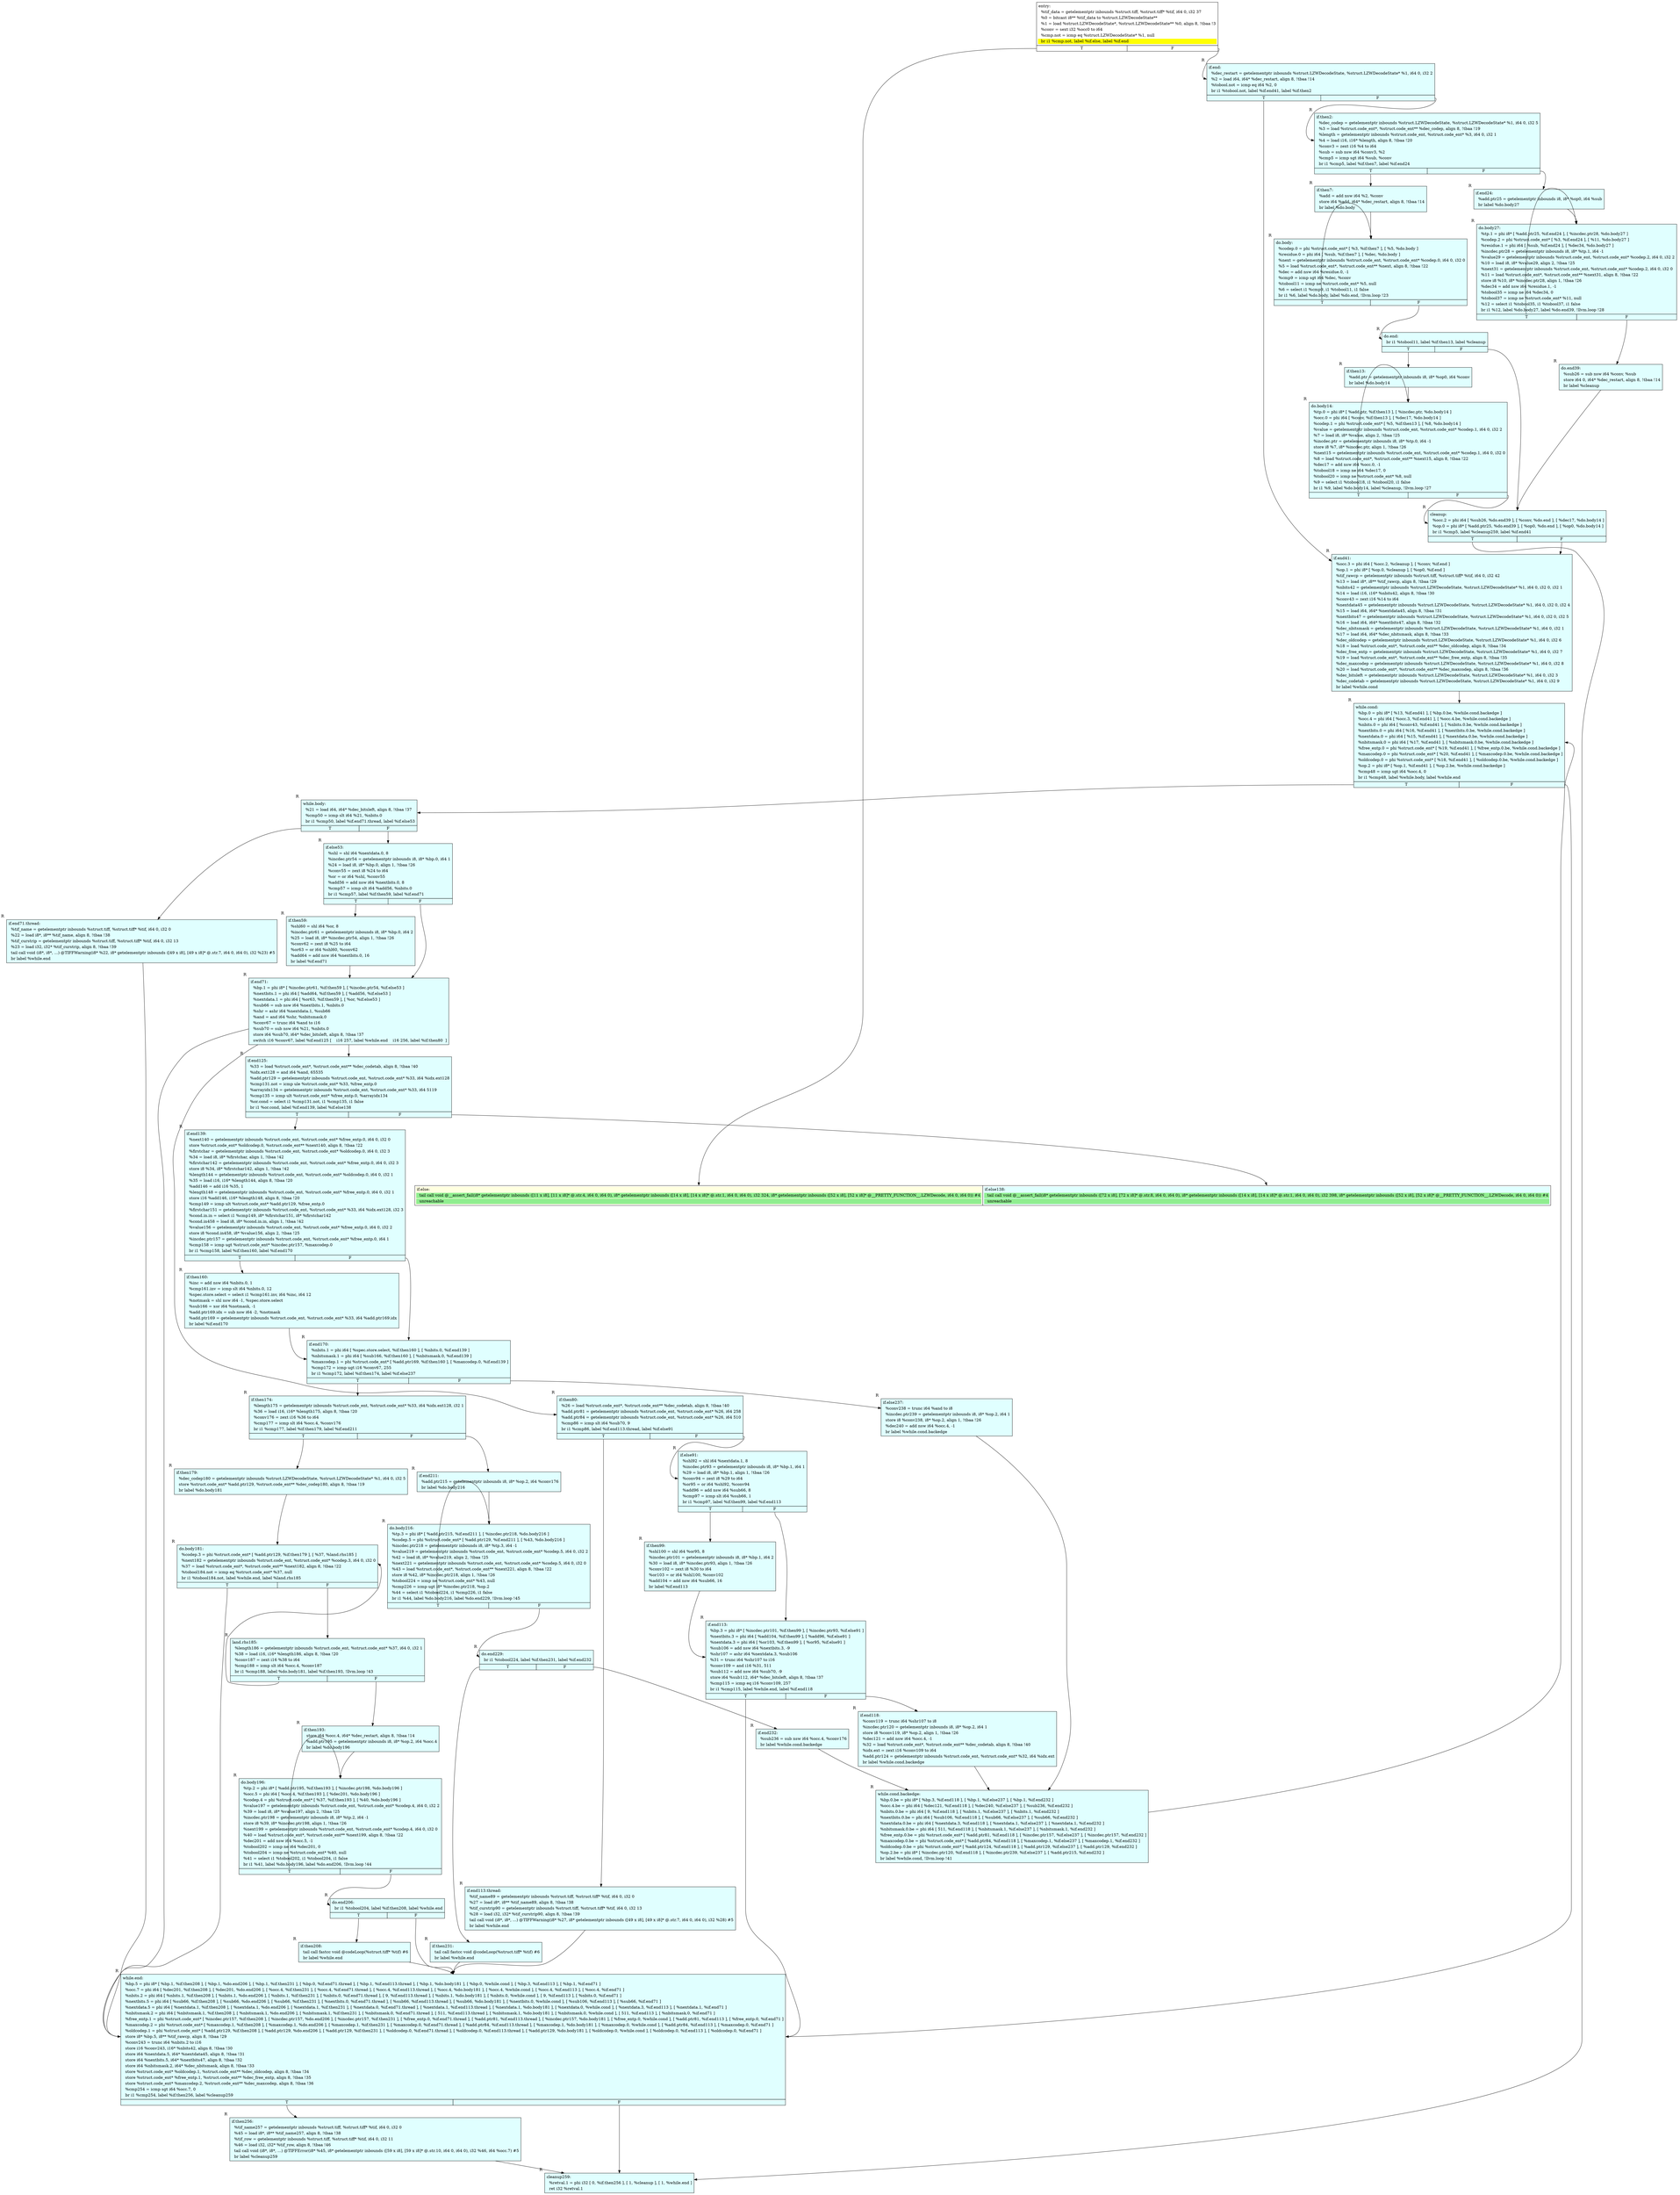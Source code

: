 digraph {
m_bb0 [shape = none, label  = <<table border="0" cellspacing="0">
<tr><td port="f1" border="1" colspan="2"><table bgcolor="LightYellow" border="0">
<tr><td align="left">if.else:</td></tr>
<tr><td bgcolor="lightgreen" align="left">  tail call void @__assert_fail(i8* getelementptr inbounds ([11 x i8], [11 x i8]* @.str.4, i64 0, i64 0), i8* getelementptr inbounds ([14 x i8], [14 x i8]* @.str.1, i64 0, i64 0), i32 324, i8* getelementptr inbounds ([52 x i8], [52 x i8]* @__PRETTY_FUNCTION__.LZWDecode, i64 0, i64 0)) #4</td></tr>
<tr><td bgcolor="lightgreen" align="left">  unreachable</td></tr>
</table>
</td>
<td port="f2" border="1" colspan="2"><table bgcolor="LightCyan" border="0">
<tr><td align="left">if.else138:</td></tr>
<tr><td bgcolor="lightgreen" align="left">  tail call void @__assert_fail(i8* getelementptr inbounds ([72 x i8], [72 x i8]* @.str.8, i64 0, i64 0), i8* getelementptr inbounds ([14 x i8], [14 x i8]* @.str.1, i64 0, i64 0), i32 398, i8* getelementptr inbounds ([52 x i8], [52 x i8]* @__PRETTY_FUNCTION__.LZWDecode, i64 0, i64 0)) #4</td></tr>
<tr><td bgcolor="lightgreen" align="left">  unreachable</td></tr>
</table>
</td></tr>
</table>> ]
f_bb0 [shape = none, label  = <<table  border="0" cellspacing="0">
<tr><td port="f" border="1" colspan="2"><table border="0">
<tr><td align="left">entry:</td></tr>
<tr><td align="left">  %tif_data = getelementptr inbounds %struct.tiff, %struct.tiff* %tif, i64 0, i32 37</td></tr>
<tr><td align="left">  %0 = bitcast i8** %tif_data to %struct.LZWDecodeState**</td></tr>
<tr><td align="left">  %1 = load %struct.LZWDecodeState*, %struct.LZWDecodeState** %0, align 8, !tbaa !3</td></tr>
<tr><td align="left">  %conv = sext i32 %occ0 to i64</td></tr>
<tr><td align="left">  %cmp.not = icmp eq %struct.LZWDecodeState* %1, null</td></tr>
<tr><td bgcolor="yellow" align="left">  br i1 %cmp.not, label %if.else, label %if.end</td></tr>
</table>
</td></tr>
<tr><td border="1" port="fT">T</td><td border="1" port="fF">F</td></tr>
</table>> ]
f_bb1 [shape = none,  xlabel="R", label  = <<table  bgcolor="LightCyan"  border="0" cellspacing="0">
<tr><td port="f" border="1" colspan="2"><table border="0">
<tr><td align="left">if.end:</td></tr>
<tr><td align="left">  %dec_restart = getelementptr inbounds %struct.LZWDecodeState, %struct.LZWDecodeState* %1, i64 0, i32 2</td></tr>
<tr><td align="left">  %2 = load i64, i64* %dec_restart, align 8, !tbaa !14</td></tr>
<tr><td align="left">  %tobool.not = icmp eq i64 %2, 0</td></tr>
<tr><td align="left">  br i1 %tobool.not, label %if.end41, label %if.then2</td></tr>
</table>
</td></tr>
<tr><td border="1" port="fT">T</td><td border="1" port="fF">F</td></tr>
</table>> ]
f_bb2 [shape = none,  xlabel="R", label  = <<table  bgcolor="LightCyan"  border="0" cellspacing="0">
<tr><td port="f" border="1" colspan="2"><table border="0">
<tr><td align="left">if.then2:</td></tr>
<tr><td align="left">  %dec_codep = getelementptr inbounds %struct.LZWDecodeState, %struct.LZWDecodeState* %1, i64 0, i32 5</td></tr>
<tr><td align="left">  %3 = load %struct.code_ent*, %struct.code_ent** %dec_codep, align 8, !tbaa !19</td></tr>
<tr><td align="left">  %length = getelementptr inbounds %struct.code_ent, %struct.code_ent* %3, i64 0, i32 1</td></tr>
<tr><td align="left">  %4 = load i16, i16* %length, align 8, !tbaa !20</td></tr>
<tr><td align="left">  %conv3 = zext i16 %4 to i64</td></tr>
<tr><td align="left">  %sub = sub nsw i64 %conv3, %2</td></tr>
<tr><td align="left">  %cmp5 = icmp sgt i64 %sub, %conv</td></tr>
<tr><td align="left">  br i1 %cmp5, label %if.then7, label %if.end24</td></tr>
</table>
</td></tr>
<tr><td border="1" port="fT">T</td><td border="1" port="fF">F</td></tr>
</table>> ]
f_bb3 [shape = none,  xlabel="R", label  = <<table  bgcolor="LightCyan"  border="0" cellspacing="0">
<tr><td port="f" border="1"><table border="0">
<tr><td align="left">if.then7:</td></tr>
<tr><td align="left">  %add = add nsw i64 %2, %conv</td></tr>
<tr><td align="left">  store i64 %add, i64* %dec_restart, align 8, !tbaa !14</td></tr>
<tr><td align="left">  br label %do.body</td></tr>
</table>
</td></tr>
</table>> ]
f_bb4 [shape = none,  xlabel="R", label  = <<table  bgcolor="LightCyan"  border="0" cellspacing="0">
<tr><td port="f" border="1" colspan="2"><table border="0">
<tr><td align="left">do.body:</td></tr>
<tr><td align="left">  %codep.0 = phi %struct.code_ent* [ %3, %if.then7 ], [ %5, %do.body ]</td></tr>
<tr><td align="left">  %residue.0 = phi i64 [ %sub, %if.then7 ], [ %dec, %do.body ]</td></tr>
<tr><td align="left">  %next = getelementptr inbounds %struct.code_ent, %struct.code_ent* %codep.0, i64 0, i32 0</td></tr>
<tr><td align="left">  %5 = load %struct.code_ent*, %struct.code_ent** %next, align 8, !tbaa !22</td></tr>
<tr><td align="left">  %dec = add nsw i64 %residue.0, -1</td></tr>
<tr><td align="left">  %cmp9 = icmp sgt i64 %dec, %conv</td></tr>
<tr><td align="left">  %tobool11 = icmp ne %struct.code_ent* %5, null</td></tr>
<tr><td align="left">  %6 = select i1 %cmp9, i1 %tobool11, i1 false</td></tr>
<tr><td align="left">  br i1 %6, label %do.body, label %do.end, !llvm.loop !23</td></tr>
</table>
</td></tr>
<tr><td border="1" port="fT">T</td><td border="1" port="fF">F</td></tr>
</table>> ]
f_bb5 [shape = none,  xlabel="R", label  = <<table  bgcolor="LightCyan"  border="0" cellspacing="0">
<tr><td port="f" border="1" colspan="2"><table border="0">
<tr><td align="left">do.end:</td></tr>
<tr><td align="left">  br i1 %tobool11, label %if.then13, label %cleanup</td></tr>
</table>
</td></tr>
<tr><td border="1" port="fT">T</td><td border="1" port="fF">F</td></tr>
</table>> ]
f_bb6 [shape = none,  xlabel="R", label  = <<table  bgcolor="LightCyan"  border="0" cellspacing="0">
<tr><td port="f" border="1"><table border="0">
<tr><td align="left">if.then13:</td></tr>
<tr><td align="left">  %add.ptr = getelementptr inbounds i8, i8* %op0, i64 %conv</td></tr>
<tr><td align="left">  br label %do.body14</td></tr>
</table>
</td></tr>
</table>> ]
f_bb7 [shape = none,  xlabel="R", label  = <<table  bgcolor="LightCyan"  border="0" cellspacing="0">
<tr><td port="f" border="1" colspan="2"><table border="0">
<tr><td align="left">do.body14:</td></tr>
<tr><td align="left">  %tp.0 = phi i8* [ %add.ptr, %if.then13 ], [ %incdec.ptr, %do.body14 ]</td></tr>
<tr><td align="left">  %occ.0 = phi i64 [ %conv, %if.then13 ], [ %dec17, %do.body14 ]</td></tr>
<tr><td align="left">  %codep.1 = phi %struct.code_ent* [ %5, %if.then13 ], [ %8, %do.body14 ]</td></tr>
<tr><td align="left">  %value = getelementptr inbounds %struct.code_ent, %struct.code_ent* %codep.1, i64 0, i32 2</td></tr>
<tr><td align="left">  %7 = load i8, i8* %value, align 2, !tbaa !25</td></tr>
<tr><td align="left">  %incdec.ptr = getelementptr inbounds i8, i8* %tp.0, i64 -1</td></tr>
<tr><td align="left">  store i8 %7, i8* %incdec.ptr, align 1, !tbaa !26</td></tr>
<tr><td align="left">  %next15 = getelementptr inbounds %struct.code_ent, %struct.code_ent* %codep.1, i64 0, i32 0</td></tr>
<tr><td align="left">  %8 = load %struct.code_ent*, %struct.code_ent** %next15, align 8, !tbaa !22</td></tr>
<tr><td align="left">  %dec17 = add nsw i64 %occ.0, -1</td></tr>
<tr><td align="left">  %tobool18 = icmp ne i64 %dec17, 0</td></tr>
<tr><td align="left">  %tobool20 = icmp ne %struct.code_ent* %8, null</td></tr>
<tr><td align="left">  %9 = select i1 %tobool18, i1 %tobool20, i1 false</td></tr>
<tr><td align="left">  br i1 %9, label %do.body14, label %cleanup, !llvm.loop !27</td></tr>
</table>
</td></tr>
<tr><td border="1" port="fT">T</td><td border="1" port="fF">F</td></tr>
</table>> ]
f_bb8 [shape = none,  xlabel="R", label  = <<table  bgcolor="LightCyan"  border="0" cellspacing="0">
<tr><td port="f" border="1"><table border="0">
<tr><td align="left">if.end24:</td></tr>
<tr><td align="left">  %add.ptr25 = getelementptr inbounds i8, i8* %op0, i64 %sub</td></tr>
<tr><td align="left">  br label %do.body27</td></tr>
</table>
</td></tr>
</table>> ]
f_bb9 [shape = none,  xlabel="R", label  = <<table  bgcolor="LightCyan"  border="0" cellspacing="0">
<tr><td port="f" border="1" colspan="2"><table border="0">
<tr><td align="left">do.body27:</td></tr>
<tr><td align="left">  %tp.1 = phi i8* [ %add.ptr25, %if.end24 ], [ %incdec.ptr28, %do.body27 ]</td></tr>
<tr><td align="left">  %codep.2 = phi %struct.code_ent* [ %3, %if.end24 ], [ %11, %do.body27 ]</td></tr>
<tr><td align="left">  %residue.1 = phi i64 [ %sub, %if.end24 ], [ %dec34, %do.body27 ]</td></tr>
<tr><td align="left">  %incdec.ptr28 = getelementptr inbounds i8, i8* %tp.1, i64 -1</td></tr>
<tr><td align="left">  %value29 = getelementptr inbounds %struct.code_ent, %struct.code_ent* %codep.2, i64 0, i32 2</td></tr>
<tr><td align="left">  %10 = load i8, i8* %value29, align 2, !tbaa !25</td></tr>
<tr><td align="left">  %next31 = getelementptr inbounds %struct.code_ent, %struct.code_ent* %codep.2, i64 0, i32 0</td></tr>
<tr><td align="left">  %11 = load %struct.code_ent*, %struct.code_ent** %next31, align 8, !tbaa !22</td></tr>
<tr><td align="left">  store i8 %10, i8* %incdec.ptr28, align 1, !tbaa !26</td></tr>
<tr><td align="left">  %dec34 = add nsw i64 %residue.1, -1</td></tr>
<tr><td align="left">  %tobool35 = icmp ne i64 %dec34, 0</td></tr>
<tr><td align="left">  %tobool37 = icmp ne %struct.code_ent* %11, null</td></tr>
<tr><td align="left">  %12 = select i1 %tobool35, i1 %tobool37, i1 false</td></tr>
<tr><td align="left">  br i1 %12, label %do.body27, label %do.end39, !llvm.loop !28</td></tr>
</table>
</td></tr>
<tr><td border="1" port="fT">T</td><td border="1" port="fF">F</td></tr>
</table>> ]
f_bb10 [shape = none,  xlabel="R", label  = <<table  bgcolor="LightCyan"  border="0" cellspacing="0">
<tr><td port="f" border="1"><table border="0">
<tr><td align="left">do.end39:</td></tr>
<tr><td align="left">  %sub26 = sub nsw i64 %conv, %sub</td></tr>
<tr><td align="left">  store i64 0, i64* %dec_restart, align 8, !tbaa !14</td></tr>
<tr><td align="left">  br label %cleanup</td></tr>
</table>
</td></tr>
</table>> ]
f_bb11 [shape = none,  xlabel="R", label  = <<table  bgcolor="LightCyan"  border="0" cellspacing="0">
<tr><td port="f" border="1" colspan="2"><table border="0">
<tr><td align="left">cleanup:</td></tr>
<tr><td align="left">  %occ.2 = phi i64 [ %sub26, %do.end39 ], [ %conv, %do.end ], [ %dec17, %do.body14 ]</td></tr>
<tr><td align="left">  %op.0 = phi i8* [ %add.ptr25, %do.end39 ], [ %op0, %do.end ], [ %op0, %do.body14 ]</td></tr>
<tr><td align="left">  br i1 %cmp5, label %cleanup259, label %if.end41</td></tr>
</table>
</td></tr>
<tr><td border="1" port="fT">T</td><td border="1" port="fF">F</td></tr>
</table>> ]
f_bb12 [shape = none,  xlabel="R", label  = <<table  bgcolor="LightCyan"  border="0" cellspacing="0">
<tr><td port="f" border="1"><table border="0">
<tr><td align="left">if.end41:</td></tr>
<tr><td align="left">  %occ.3 = phi i64 [ %occ.2, %cleanup ], [ %conv, %if.end ]</td></tr>
<tr><td align="left">  %op.1 = phi i8* [ %op.0, %cleanup ], [ %op0, %if.end ]</td></tr>
<tr><td align="left">  %tif_rawcp = getelementptr inbounds %struct.tiff, %struct.tiff* %tif, i64 0, i32 42</td></tr>
<tr><td align="left">  %13 = load i8*, i8** %tif_rawcp, align 8, !tbaa !29</td></tr>
<tr><td align="left">  %nbits42 = getelementptr inbounds %struct.LZWDecodeState, %struct.LZWDecodeState* %1, i64 0, i32 0, i32 1</td></tr>
<tr><td align="left">  %14 = load i16, i16* %nbits42, align 8, !tbaa !30</td></tr>
<tr><td align="left">  %conv43 = zext i16 %14 to i64</td></tr>
<tr><td align="left">  %nextdata45 = getelementptr inbounds %struct.LZWDecodeState, %struct.LZWDecodeState* %1, i64 0, i32 0, i32 4</td></tr>
<tr><td align="left">  %15 = load i64, i64* %nextdata45, align 8, !tbaa !31</td></tr>
<tr><td align="left">  %nextbits47 = getelementptr inbounds %struct.LZWDecodeState, %struct.LZWDecodeState* %1, i64 0, i32 0, i32 5</td></tr>
<tr><td align="left">  %16 = load i64, i64* %nextbits47, align 8, !tbaa !32</td></tr>
<tr><td align="left">  %dec_nbitsmask = getelementptr inbounds %struct.LZWDecodeState, %struct.LZWDecodeState* %1, i64 0, i32 1</td></tr>
<tr><td align="left">  %17 = load i64, i64* %dec_nbitsmask, align 8, !tbaa !33</td></tr>
<tr><td align="left">  %dec_oldcodep = getelementptr inbounds %struct.LZWDecodeState, %struct.LZWDecodeState* %1, i64 0, i32 6</td></tr>
<tr><td align="left">  %18 = load %struct.code_ent*, %struct.code_ent** %dec_oldcodep, align 8, !tbaa !34</td></tr>
<tr><td align="left">  %dec_free_entp = getelementptr inbounds %struct.LZWDecodeState, %struct.LZWDecodeState* %1, i64 0, i32 7</td></tr>
<tr><td align="left">  %19 = load %struct.code_ent*, %struct.code_ent** %dec_free_entp, align 8, !tbaa !35</td></tr>
<tr><td align="left">  %dec_maxcodep = getelementptr inbounds %struct.LZWDecodeState, %struct.LZWDecodeState* %1, i64 0, i32 8</td></tr>
<tr><td align="left">  %20 = load %struct.code_ent*, %struct.code_ent** %dec_maxcodep, align 8, !tbaa !36</td></tr>
<tr><td align="left">  %dec_bitsleft = getelementptr inbounds %struct.LZWDecodeState, %struct.LZWDecodeState* %1, i64 0, i32 3</td></tr>
<tr><td align="left">  %dec_codetab = getelementptr inbounds %struct.LZWDecodeState, %struct.LZWDecodeState* %1, i64 0, i32 9</td></tr>
<tr><td align="left">  br label %while.cond</td></tr>
</table>
</td></tr>
</table>> ]
f_bb13 [shape = none,  xlabel="R", label  = <<table  bgcolor="LightCyan"  border="0" cellspacing="0">
<tr><td port="f" border="1" colspan="2"><table border="0">
<tr><td align="left">while.cond:</td></tr>
<tr><td align="left">  %bp.0 = phi i8* [ %13, %if.end41 ], [ %bp.0.be, %while.cond.backedge ]</td></tr>
<tr><td align="left">  %occ.4 = phi i64 [ %occ.3, %if.end41 ], [ %occ.4.be, %while.cond.backedge ]</td></tr>
<tr><td align="left">  %nbits.0 = phi i64 [ %conv43, %if.end41 ], [ %nbits.0.be, %while.cond.backedge ]</td></tr>
<tr><td align="left">  %nextbits.0 = phi i64 [ %16, %if.end41 ], [ %nextbits.0.be, %while.cond.backedge ]</td></tr>
<tr><td align="left">  %nextdata.0 = phi i64 [ %15, %if.end41 ], [ %nextdata.0.be, %while.cond.backedge ]</td></tr>
<tr><td align="left">  %nbitsmask.0 = phi i64 [ %17, %if.end41 ], [ %nbitsmask.0.be, %while.cond.backedge ]</td></tr>
<tr><td align="left">  %free_entp.0 = phi %struct.code_ent* [ %19, %if.end41 ], [ %free_entp.0.be, %while.cond.backedge ]</td></tr>
<tr><td align="left">  %maxcodep.0 = phi %struct.code_ent* [ %20, %if.end41 ], [ %maxcodep.0.be, %while.cond.backedge ]</td></tr>
<tr><td align="left">  %oldcodep.0 = phi %struct.code_ent* [ %18, %if.end41 ], [ %oldcodep.0.be, %while.cond.backedge ]</td></tr>
<tr><td align="left">  %op.2 = phi i8* [ %op.1, %if.end41 ], [ %op.2.be, %while.cond.backedge ]</td></tr>
<tr><td align="left">  %cmp48 = icmp sgt i64 %occ.4, 0</td></tr>
<tr><td align="left">  br i1 %cmp48, label %while.body, label %while.end</td></tr>
</table>
</td></tr>
<tr><td border="1" port="fT">T</td><td border="1" port="fF">F</td></tr>
</table>> ]
f_bb14 [shape = none,  xlabel="R", label  = <<table  bgcolor="LightCyan"  border="0" cellspacing="0">
<tr><td port="f" border="1" colspan="2"><table border="0">
<tr><td align="left">while.body:</td></tr>
<tr><td align="left">  %21 = load i64, i64* %dec_bitsleft, align 8, !tbaa !37</td></tr>
<tr><td align="left">  %cmp50 = icmp slt i64 %21, %nbits.0</td></tr>
<tr><td align="left">  br i1 %cmp50, label %if.end71.thread, label %if.else53</td></tr>
</table>
</td></tr>
<tr><td border="1" port="fT">T</td><td border="1" port="fF">F</td></tr>
</table>> ]
f_bb15 [shape = none,  xlabel="R", label  = <<table  bgcolor="LightCyan"  border="0" cellspacing="0">
<tr><td port="f" border="1"><table border="0">
<tr><td align="left">if.end71.thread:</td></tr>
<tr><td align="left">  %tif_name = getelementptr inbounds %struct.tiff, %struct.tiff* %tif, i64 0, i32 0</td></tr>
<tr><td align="left">  %22 = load i8*, i8** %tif_name, align 8, !tbaa !38</td></tr>
<tr><td align="left">  %tif_curstrip = getelementptr inbounds %struct.tiff, %struct.tiff* %tif, i64 0, i32 13</td></tr>
<tr><td align="left">  %23 = load i32, i32* %tif_curstrip, align 8, !tbaa !39</td></tr>
<tr><td align="left">  tail call void (i8*, i8*, ...) @TIFFWarning(i8* %22, i8* getelementptr inbounds ([49 x i8], [49 x i8]* @.str.7, i64 0, i64 0), i32 %23) #5</td></tr>
<tr><td align="left">  br label %while.end</td></tr>
</table>
</td></tr>
</table>> ]
f_bb16 [shape = none,  xlabel="R", label  = <<table  bgcolor="LightCyan"  border="0" cellspacing="0">
<tr><td port="f" border="1" colspan="2"><table border="0">
<tr><td align="left">if.else53:</td></tr>
<tr><td align="left">  %shl = shl i64 %nextdata.0, 8</td></tr>
<tr><td align="left">  %incdec.ptr54 = getelementptr inbounds i8, i8* %bp.0, i64 1</td></tr>
<tr><td align="left">  %24 = load i8, i8* %bp.0, align 1, !tbaa !26</td></tr>
<tr><td align="left">  %conv55 = zext i8 %24 to i64</td></tr>
<tr><td align="left">  %or = or i64 %shl, %conv55</td></tr>
<tr><td align="left">  %add56 = add nsw i64 %nextbits.0, 8</td></tr>
<tr><td align="left">  %cmp57 = icmp slt i64 %add56, %nbits.0</td></tr>
<tr><td align="left">  br i1 %cmp57, label %if.then59, label %if.end71</td></tr>
</table>
</td></tr>
<tr><td border="1" port="fT">T</td><td border="1" port="fF">F</td></tr>
</table>> ]
f_bb17 [shape = none,  xlabel="R", label  = <<table  bgcolor="LightCyan"  border="0" cellspacing="0">
<tr><td port="f" border="1"><table border="0">
<tr><td align="left">if.then59:</td></tr>
<tr><td align="left">  %shl60 = shl i64 %or, 8</td></tr>
<tr><td align="left">  %incdec.ptr61 = getelementptr inbounds i8, i8* %bp.0, i64 2</td></tr>
<tr><td align="left">  %25 = load i8, i8* %incdec.ptr54, align 1, !tbaa !26</td></tr>
<tr><td align="left">  %conv62 = zext i8 %25 to i64</td></tr>
<tr><td align="left">  %or63 = or i64 %shl60, %conv62</td></tr>
<tr><td align="left">  %add64 = add nsw i64 %nextbits.0, 16</td></tr>
<tr><td align="left">  br label %if.end71</td></tr>
</table>
</td></tr>
</table>> ]
f_bb18 [shape = none,  xlabel="R", label  = <<table  bgcolor="LightCyan"  border="0" cellspacing="0">
<tr><td port="f" border="1"><table border="0">
<tr><td align="left">if.end71:</td></tr>
<tr><td align="left">  %bp.1 = phi i8* [ %incdec.ptr61, %if.then59 ], [ %incdec.ptr54, %if.else53 ]</td></tr>
<tr><td align="left">  %nextbits.1 = phi i64 [ %add64, %if.then59 ], [ %add56, %if.else53 ]</td></tr>
<tr><td align="left">  %nextdata.1 = phi i64 [ %or63, %if.then59 ], [ %or, %if.else53 ]</td></tr>
<tr><td align="left">  %sub66 = sub nsw i64 %nextbits.1, %nbits.0</td></tr>
<tr><td align="left">  %shr = ashr i64 %nextdata.1, %sub66</td></tr>
<tr><td align="left">  %and = and i64 %shr, %nbitsmask.0</td></tr>
<tr><td align="left">  %conv67 = trunc i64 %and to i16</td></tr>
<tr><td align="left">  %sub70 = sub nsw i64 %21, %nbits.0</td></tr>
<tr><td align="left">  store i64 %sub70, i64* %dec_bitsleft, align 8, !tbaa !37</td></tr>
<tr><td align="left">  switch i16 %conv67, label %if.end125 [
    i16 257, label %while.end
    i16 256, label %if.then80
  ]</td></tr>
</table>
</td></tr>
</table>> ]
f_bb19 [shape = none,  xlabel="R", label  = <<table  bgcolor="LightCyan"  border="0" cellspacing="0">
<tr><td port="f" border="1" colspan="2"><table border="0">
<tr><td align="left">if.then80:</td></tr>
<tr><td align="left">  %26 = load %struct.code_ent*, %struct.code_ent** %dec_codetab, align 8, !tbaa !40</td></tr>
<tr><td align="left">  %add.ptr81 = getelementptr inbounds %struct.code_ent, %struct.code_ent* %26, i64 258</td></tr>
<tr><td align="left">  %add.ptr84 = getelementptr inbounds %struct.code_ent, %struct.code_ent* %26, i64 510</td></tr>
<tr><td align="left">  %cmp86 = icmp slt i64 %sub70, 9</td></tr>
<tr><td align="left">  br i1 %cmp86, label %if.end113.thread, label %if.else91</td></tr>
</table>
</td></tr>
<tr><td border="1" port="fT">T</td><td border="1" port="fF">F</td></tr>
</table>> ]
f_bb20 [shape = none,  xlabel="R", label  = <<table  bgcolor="LightCyan"  border="0" cellspacing="0">
<tr><td port="f" border="1"><table border="0">
<tr><td align="left">if.end113.thread:</td></tr>
<tr><td align="left">  %tif_name89 = getelementptr inbounds %struct.tiff, %struct.tiff* %tif, i64 0, i32 0</td></tr>
<tr><td align="left">  %27 = load i8*, i8** %tif_name89, align 8, !tbaa !38</td></tr>
<tr><td align="left">  %tif_curstrip90 = getelementptr inbounds %struct.tiff, %struct.tiff* %tif, i64 0, i32 13</td></tr>
<tr><td align="left">  %28 = load i32, i32* %tif_curstrip90, align 8, !tbaa !39</td></tr>
<tr><td align="left">  tail call void (i8*, i8*, ...) @TIFFWarning(i8* %27, i8* getelementptr inbounds ([49 x i8], [49 x i8]* @.str.7, i64 0, i64 0), i32 %28) #5</td></tr>
<tr><td align="left">  br label %while.end</td></tr>
</table>
</td></tr>
</table>> ]
f_bb21 [shape = none,  xlabel="R", label  = <<table  bgcolor="LightCyan"  border="0" cellspacing="0">
<tr><td port="f" border="1" colspan="2"><table border="0">
<tr><td align="left">if.else91:</td></tr>
<tr><td align="left">  %shl92 = shl i64 %nextdata.1, 8</td></tr>
<tr><td align="left">  %incdec.ptr93 = getelementptr inbounds i8, i8* %bp.1, i64 1</td></tr>
<tr><td align="left">  %29 = load i8, i8* %bp.1, align 1, !tbaa !26</td></tr>
<tr><td align="left">  %conv94 = zext i8 %29 to i64</td></tr>
<tr><td align="left">  %or95 = or i64 %shl92, %conv94</td></tr>
<tr><td align="left">  %add96 = add nsw i64 %sub66, 8</td></tr>
<tr><td align="left">  %cmp97 = icmp slt i64 %sub66, 1</td></tr>
<tr><td align="left">  br i1 %cmp97, label %if.then99, label %if.end113</td></tr>
</table>
</td></tr>
<tr><td border="1" port="fT">T</td><td border="1" port="fF">F</td></tr>
</table>> ]
f_bb22 [shape = none,  xlabel="R", label  = <<table  bgcolor="LightCyan"  border="0" cellspacing="0">
<tr><td port="f" border="1"><table border="0">
<tr><td align="left">if.then99:</td></tr>
<tr><td align="left">  %shl100 = shl i64 %or95, 8</td></tr>
<tr><td align="left">  %incdec.ptr101 = getelementptr inbounds i8, i8* %bp.1, i64 2</td></tr>
<tr><td align="left">  %30 = load i8, i8* %incdec.ptr93, align 1, !tbaa !26</td></tr>
<tr><td align="left">  %conv102 = zext i8 %30 to i64</td></tr>
<tr><td align="left">  %or103 = or i64 %shl100, %conv102</td></tr>
<tr><td align="left">  %add104 = add nsw i64 %sub66, 16</td></tr>
<tr><td align="left">  br label %if.end113</td></tr>
</table>
</td></tr>
</table>> ]
f_bb23 [shape = none,  xlabel="R", label  = <<table  bgcolor="LightCyan"  border="0" cellspacing="0">
<tr><td port="f" border="1" colspan="2"><table border="0">
<tr><td align="left">if.end113:</td></tr>
<tr><td align="left">  %bp.3 = phi i8* [ %incdec.ptr101, %if.then99 ], [ %incdec.ptr93, %if.else91 ]</td></tr>
<tr><td align="left">  %nextbits.3 = phi i64 [ %add104, %if.then99 ], [ %add96, %if.else91 ]</td></tr>
<tr><td align="left">  %nextdata.3 = phi i64 [ %or103, %if.then99 ], [ %or95, %if.else91 ]</td></tr>
<tr><td align="left">  %sub106 = add nsw i64 %nextbits.3, -9</td></tr>
<tr><td align="left">  %shr107 = ashr i64 %nextdata.3, %sub106</td></tr>
<tr><td align="left">  %31 = trunc i64 %shr107 to i16</td></tr>
<tr><td align="left">  %conv109 = and i16 %31, 511</td></tr>
<tr><td align="left">  %sub112 = add nsw i64 %sub70, -9</td></tr>
<tr><td align="left">  store i64 %sub112, i64* %dec_bitsleft, align 8, !tbaa !37</td></tr>
<tr><td align="left">  %cmp115 = icmp eq i16 %conv109, 257</td></tr>
<tr><td align="left">  br i1 %cmp115, label %while.end, label %if.end118</td></tr>
</table>
</td></tr>
<tr><td border="1" port="fT">T</td><td border="1" port="fF">F</td></tr>
</table>> ]
f_bb24 [shape = none,  xlabel="R", label  = <<table  bgcolor="LightCyan"  border="0" cellspacing="0">
<tr><td port="f" border="1"><table border="0">
<tr><td align="left">if.end118:</td></tr>
<tr><td align="left">  %conv119 = trunc i64 %shr107 to i8</td></tr>
<tr><td align="left">  %incdec.ptr120 = getelementptr inbounds i8, i8* %op.2, i64 1</td></tr>
<tr><td align="left">  store i8 %conv119, i8* %op.2, align 1, !tbaa !26</td></tr>
<tr><td align="left">  %dec121 = add nsw i64 %occ.4, -1</td></tr>
<tr><td align="left">  %32 = load %struct.code_ent*, %struct.code_ent** %dec_codetab, align 8, !tbaa !40</td></tr>
<tr><td align="left">  %idx.ext = zext i16 %conv109 to i64</td></tr>
<tr><td align="left">  %add.ptr124 = getelementptr inbounds %struct.code_ent, %struct.code_ent* %32, i64 %idx.ext</td></tr>
<tr><td align="left">  br label %while.cond.backedge</td></tr>
</table>
</td></tr>
</table>> ]
f_bb25 [shape = none,  xlabel="R", label  = <<table  bgcolor="LightCyan"  border="0" cellspacing="0">
<tr><td port="f" border="1"><table border="0">
<tr><td align="left">while.cond.backedge:</td></tr>
<tr><td align="left">  %bp.0.be = phi i8* [ %bp.3, %if.end118 ], [ %bp.1, %if.else237 ], [ %bp.1, %if.end232 ]</td></tr>
<tr><td align="left">  %occ.4.be = phi i64 [ %dec121, %if.end118 ], [ %dec240, %if.else237 ], [ %sub236, %if.end232 ]</td></tr>
<tr><td align="left">  %nbits.0.be = phi i64 [ 9, %if.end118 ], [ %nbits.1, %if.else237 ], [ %nbits.1, %if.end232 ]</td></tr>
<tr><td align="left">  %nextbits.0.be = phi i64 [ %sub106, %if.end118 ], [ %sub66, %if.else237 ], [ %sub66, %if.end232 ]</td></tr>
<tr><td align="left">  %nextdata.0.be = phi i64 [ %nextdata.3, %if.end118 ], [ %nextdata.1, %if.else237 ], [ %nextdata.1, %if.end232 ]</td></tr>
<tr><td align="left">  %nbitsmask.0.be = phi i64 [ 511, %if.end118 ], [ %nbitsmask.1, %if.else237 ], [ %nbitsmask.1, %if.end232 ]</td></tr>
<tr><td align="left">  %free_entp.0.be = phi %struct.code_ent* [ %add.ptr81, %if.end118 ], [ %incdec.ptr157, %if.else237 ], [ %incdec.ptr157, %if.end232 ]</td></tr>
<tr><td align="left">  %maxcodep.0.be = phi %struct.code_ent* [ %add.ptr84, %if.end118 ], [ %maxcodep.1, %if.else237 ], [ %maxcodep.1, %if.end232 ]</td></tr>
<tr><td align="left">  %oldcodep.0.be = phi %struct.code_ent* [ %add.ptr124, %if.end118 ], [ %add.ptr129, %if.else237 ], [ %add.ptr129, %if.end232 ]</td></tr>
<tr><td align="left">  %op.2.be = phi i8* [ %incdec.ptr120, %if.end118 ], [ %incdec.ptr239, %if.else237 ], [ %add.ptr215, %if.end232 ]</td></tr>
<tr><td align="left">  br label %while.cond, !llvm.loop !41</td></tr>
</table>
</td></tr>
</table>> ]
f_bb26 [shape = none,  xlabel="R", label  = <<table  bgcolor="LightCyan"  border="0" cellspacing="0">
<tr><td port="f" border="1" colspan="2"><table border="0">
<tr><td align="left">if.end125:</td></tr>
<tr><td align="left">  %33 = load %struct.code_ent*, %struct.code_ent** %dec_codetab, align 8, !tbaa !40</td></tr>
<tr><td align="left">  %idx.ext128 = and i64 %and, 65535</td></tr>
<tr><td align="left">  %add.ptr129 = getelementptr inbounds %struct.code_ent, %struct.code_ent* %33, i64 %idx.ext128</td></tr>
<tr><td align="left">  %cmp131.not = icmp ule %struct.code_ent* %33, %free_entp.0</td></tr>
<tr><td align="left">  %arrayidx134 = getelementptr inbounds %struct.code_ent, %struct.code_ent* %33, i64 5119</td></tr>
<tr><td align="left">  %cmp135 = icmp ult %struct.code_ent* %free_entp.0, %arrayidx134</td></tr>
<tr><td align="left">  %or.cond = select i1 %cmp131.not, i1 %cmp135, i1 false</td></tr>
<tr><td align="left">  br i1 %or.cond, label %if.end139, label %if.else138</td></tr>
</table>
</td></tr>
<tr><td border="1" port="fT">T</td><td border="1" port="fF">F</td></tr>
</table>> ]
f_bb27 [shape = none,  xlabel="R", label  = <<table  bgcolor="LightCyan"  border="0" cellspacing="0">
<tr><td port="f" border="1" colspan="2"><table border="0">
<tr><td align="left">if.end139:</td></tr>
<tr><td align="left">  %next140 = getelementptr inbounds %struct.code_ent, %struct.code_ent* %free_entp.0, i64 0, i32 0</td></tr>
<tr><td align="left">  store %struct.code_ent* %oldcodep.0, %struct.code_ent** %next140, align 8, !tbaa !22</td></tr>
<tr><td align="left">  %firstchar = getelementptr inbounds %struct.code_ent, %struct.code_ent* %oldcodep.0, i64 0, i32 3</td></tr>
<tr><td align="left">  %34 = load i8, i8* %firstchar, align 1, !tbaa !42</td></tr>
<tr><td align="left">  %firstchar142 = getelementptr inbounds %struct.code_ent, %struct.code_ent* %free_entp.0, i64 0, i32 3</td></tr>
<tr><td align="left">  store i8 %34, i8* %firstchar142, align 1, !tbaa !42</td></tr>
<tr><td align="left">  %length144 = getelementptr inbounds %struct.code_ent, %struct.code_ent* %oldcodep.0, i64 0, i32 1</td></tr>
<tr><td align="left">  %35 = load i16, i16* %length144, align 8, !tbaa !20</td></tr>
<tr><td align="left">  %add146 = add i16 %35, 1</td></tr>
<tr><td align="left">  %length148 = getelementptr inbounds %struct.code_ent, %struct.code_ent* %free_entp.0, i64 0, i32 1</td></tr>
<tr><td align="left">  store i16 %add146, i16* %length148, align 8, !tbaa !20</td></tr>
<tr><td align="left">  %cmp149 = icmp ult %struct.code_ent* %add.ptr129, %free_entp.0</td></tr>
<tr><td align="left">  %firstchar151 = getelementptr inbounds %struct.code_ent, %struct.code_ent* %33, i64 %idx.ext128, i32 3</td></tr>
<tr><td align="left">  %cond.in.in = select i1 %cmp149, i8* %firstchar151, i8* %firstchar142</td></tr>
<tr><td align="left">  %cond.in458 = load i8, i8* %cond.in.in, align 1, !tbaa !42</td></tr>
<tr><td align="left">  %value156 = getelementptr inbounds %struct.code_ent, %struct.code_ent* %free_entp.0, i64 0, i32 2</td></tr>
<tr><td align="left">  store i8 %cond.in458, i8* %value156, align 2, !tbaa !25</td></tr>
<tr><td align="left">  %incdec.ptr157 = getelementptr inbounds %struct.code_ent, %struct.code_ent* %free_entp.0, i64 1</td></tr>
<tr><td align="left">  %cmp158 = icmp ugt %struct.code_ent* %incdec.ptr157, %maxcodep.0</td></tr>
<tr><td align="left">  br i1 %cmp158, label %if.then160, label %if.end170</td></tr>
</table>
</td></tr>
<tr><td border="1" port="fT">T</td><td border="1" port="fF">F</td></tr>
</table>> ]
f_bb28 [shape = none,  xlabel="R", label  = <<table  bgcolor="LightCyan"  border="0" cellspacing="0">
<tr><td port="f" border="1"><table border="0">
<tr><td align="left">if.then160:</td></tr>
<tr><td align="left">  %inc = add nsw i64 %nbits.0, 1</td></tr>
<tr><td align="left">  %cmp161.inv = icmp slt i64 %nbits.0, 12</td></tr>
<tr><td align="left">  %spec.store.select = select i1 %cmp161.inv, i64 %inc, i64 12</td></tr>
<tr><td align="left">  %notmask = shl nsw i64 -1, %spec.store.select</td></tr>
<tr><td align="left">  %sub166 = xor i64 %notmask, -1</td></tr>
<tr><td align="left">  %add.ptr169.idx = sub nsw i64 -2, %notmask</td></tr>
<tr><td align="left">  %add.ptr169 = getelementptr inbounds %struct.code_ent, %struct.code_ent* %33, i64 %add.ptr169.idx</td></tr>
<tr><td align="left">  br label %if.end170</td></tr>
</table>
</td></tr>
</table>> ]
f_bb29 [shape = none,  xlabel="R", label  = <<table  bgcolor="LightCyan"  border="0" cellspacing="0">
<tr><td port="f" border="1" colspan="2"><table border="0">
<tr><td align="left">if.end170:</td></tr>
<tr><td align="left">  %nbits.1 = phi i64 [ %spec.store.select, %if.then160 ], [ %nbits.0, %if.end139 ]</td></tr>
<tr><td align="left">  %nbitsmask.1 = phi i64 [ %sub166, %if.then160 ], [ %nbitsmask.0, %if.end139 ]</td></tr>
<tr><td align="left">  %maxcodep.1 = phi %struct.code_ent* [ %add.ptr169, %if.then160 ], [ %maxcodep.0, %if.end139 ]</td></tr>
<tr><td align="left">  %cmp172 = icmp ugt i16 %conv67, 255</td></tr>
<tr><td align="left">  br i1 %cmp172, label %if.then174, label %if.else237</td></tr>
</table>
</td></tr>
<tr><td border="1" port="fT">T</td><td border="1" port="fF">F</td></tr>
</table>> ]
f_bb30 [shape = none,  xlabel="R", label  = <<table  bgcolor="LightCyan"  border="0" cellspacing="0">
<tr><td port="f" border="1" colspan="2"><table border="0">
<tr><td align="left">if.then174:</td></tr>
<tr><td align="left">  %length175 = getelementptr inbounds %struct.code_ent, %struct.code_ent* %33, i64 %idx.ext128, i32 1</td></tr>
<tr><td align="left">  %36 = load i16, i16* %length175, align 8, !tbaa !20</td></tr>
<tr><td align="left">  %conv176 = zext i16 %36 to i64</td></tr>
<tr><td align="left">  %cmp177 = icmp slt i64 %occ.4, %conv176</td></tr>
<tr><td align="left">  br i1 %cmp177, label %if.then179, label %if.end211</td></tr>
</table>
</td></tr>
<tr><td border="1" port="fT">T</td><td border="1" port="fF">F</td></tr>
</table>> ]
f_bb31 [shape = none,  xlabel="R", label  = <<table  bgcolor="LightCyan"  border="0" cellspacing="0">
<tr><td port="f" border="1"><table border="0">
<tr><td align="left">if.then179:</td></tr>
<tr><td align="left">  %dec_codep180 = getelementptr inbounds %struct.LZWDecodeState, %struct.LZWDecodeState* %1, i64 0, i32 5</td></tr>
<tr><td align="left">  store %struct.code_ent* %add.ptr129, %struct.code_ent** %dec_codep180, align 8, !tbaa !19</td></tr>
<tr><td align="left">  br label %do.body181</td></tr>
</table>
</td></tr>
</table>> ]
f_bb32 [shape = none,  xlabel="R", label  = <<table  bgcolor="LightCyan"  border="0" cellspacing="0">
<tr><td port="f" border="1" colspan="2"><table border="0">
<tr><td align="left">do.body181:</td></tr>
<tr><td align="left">  %codep.3 = phi %struct.code_ent* [ %add.ptr129, %if.then179 ], [ %37, %land.rhs185 ]</td></tr>
<tr><td align="left">  %next182 = getelementptr inbounds %struct.code_ent, %struct.code_ent* %codep.3, i64 0, i32 0</td></tr>
<tr><td align="left">  %37 = load %struct.code_ent*, %struct.code_ent** %next182, align 8, !tbaa !22</td></tr>
<tr><td align="left">  %tobool184.not = icmp eq %struct.code_ent* %37, null</td></tr>
<tr><td align="left">  br i1 %tobool184.not, label %while.end, label %land.rhs185</td></tr>
</table>
</td></tr>
<tr><td border="1" port="fT">T</td><td border="1" port="fF">F</td></tr>
</table>> ]
f_bb33 [shape = none,  xlabel="R", label  = <<table  bgcolor="LightCyan"  border="0" cellspacing="0">
<tr><td port="f" border="1" colspan="2"><table border="0">
<tr><td align="left">land.rhs185:</td></tr>
<tr><td align="left">  %length186 = getelementptr inbounds %struct.code_ent, %struct.code_ent* %37, i64 0, i32 1</td></tr>
<tr><td align="left">  %38 = load i16, i16* %length186, align 8, !tbaa !20</td></tr>
<tr><td align="left">  %conv187 = zext i16 %38 to i64</td></tr>
<tr><td align="left">  %cmp188 = icmp slt i64 %occ.4, %conv187</td></tr>
<tr><td align="left">  br i1 %cmp188, label %do.body181, label %if.then193, !llvm.loop !43</td></tr>
</table>
</td></tr>
<tr><td border="1" port="fT">T</td><td border="1" port="fF">F</td></tr>
</table>> ]
f_bb34 [shape = none,  xlabel="R", label  = <<table  bgcolor="LightCyan"  border="0" cellspacing="0">
<tr><td port="f" border="1"><table border="0">
<tr><td align="left">if.then193:</td></tr>
<tr><td align="left">  store i64 %occ.4, i64* %dec_restart, align 8, !tbaa !14</td></tr>
<tr><td align="left">  %add.ptr195 = getelementptr inbounds i8, i8* %op.2, i64 %occ.4</td></tr>
<tr><td align="left">  br label %do.body196</td></tr>
</table>
</td></tr>
</table>> ]
f_bb35 [shape = none,  xlabel="R", label  = <<table  bgcolor="LightCyan"  border="0" cellspacing="0">
<tr><td port="f" border="1" colspan="2"><table border="0">
<tr><td align="left">do.body196:</td></tr>
<tr><td align="left">  %tp.2 = phi i8* [ %add.ptr195, %if.then193 ], [ %incdec.ptr198, %do.body196 ]</td></tr>
<tr><td align="left">  %occ.5 = phi i64 [ %occ.4, %if.then193 ], [ %dec201, %do.body196 ]</td></tr>
<tr><td align="left">  %codep.4 = phi %struct.code_ent* [ %37, %if.then193 ], [ %40, %do.body196 ]</td></tr>
<tr><td align="left">  %value197 = getelementptr inbounds %struct.code_ent, %struct.code_ent* %codep.4, i64 0, i32 2</td></tr>
<tr><td align="left">  %39 = load i8, i8* %value197, align 2, !tbaa !25</td></tr>
<tr><td align="left">  %incdec.ptr198 = getelementptr inbounds i8, i8* %tp.2, i64 -1</td></tr>
<tr><td align="left">  store i8 %39, i8* %incdec.ptr198, align 1, !tbaa !26</td></tr>
<tr><td align="left">  %next199 = getelementptr inbounds %struct.code_ent, %struct.code_ent* %codep.4, i64 0, i32 0</td></tr>
<tr><td align="left">  %40 = load %struct.code_ent*, %struct.code_ent** %next199, align 8, !tbaa !22</td></tr>
<tr><td align="left">  %dec201 = add nsw i64 %occ.5, -1</td></tr>
<tr><td align="left">  %tobool202 = icmp ne i64 %dec201, 0</td></tr>
<tr><td align="left">  %tobool204 = icmp ne %struct.code_ent* %40, null</td></tr>
<tr><td align="left">  %41 = select i1 %tobool202, i1 %tobool204, i1 false</td></tr>
<tr><td align="left">  br i1 %41, label %do.body196, label %do.end206, !llvm.loop !44</td></tr>
</table>
</td></tr>
<tr><td border="1" port="fT">T</td><td border="1" port="fF">F</td></tr>
</table>> ]
f_bb36 [shape = none,  xlabel="R", label  = <<table  bgcolor="LightCyan"  border="0" cellspacing="0">
<tr><td port="f" border="1" colspan="2"><table border="0">
<tr><td align="left">do.end206:</td></tr>
<tr><td align="left">  br i1 %tobool204, label %if.then208, label %while.end</td></tr>
</table>
</td></tr>
<tr><td border="1" port="fT">T</td><td border="1" port="fF">F</td></tr>
</table>> ]
f_bb37 [shape = none,  xlabel="R", label  = <<table  bgcolor="LightCyan"  border="0" cellspacing="0">
<tr><td port="f" border="1"><table border="0">
<tr><td align="left">if.then208:</td></tr>
<tr><td align="left">  tail call fastcc void @codeLoop(%struct.tiff* %tif) #6</td></tr>
<tr><td align="left">  br label %while.end</td></tr>
</table>
</td></tr>
</table>> ]
f_bb38 [shape = none,  xlabel="R", label  = <<table  bgcolor="LightCyan"  border="0" cellspacing="0">
<tr><td port="f" border="1"><table border="0">
<tr><td align="left">if.end211:</td></tr>
<tr><td align="left">  %add.ptr215 = getelementptr inbounds i8, i8* %op.2, i64 %conv176</td></tr>
<tr><td align="left">  br label %do.body216</td></tr>
</table>
</td></tr>
</table>> ]
f_bb39 [shape = none,  xlabel="R", label  = <<table  bgcolor="LightCyan"  border="0" cellspacing="0">
<tr><td port="f" border="1" colspan="2"><table border="0">
<tr><td align="left">do.body216:</td></tr>
<tr><td align="left">  %tp.3 = phi i8* [ %add.ptr215, %if.end211 ], [ %incdec.ptr218, %do.body216 ]</td></tr>
<tr><td align="left">  %codep.5 = phi %struct.code_ent* [ %add.ptr129, %if.end211 ], [ %43, %do.body216 ]</td></tr>
<tr><td align="left">  %incdec.ptr218 = getelementptr inbounds i8, i8* %tp.3, i64 -1</td></tr>
<tr><td align="left">  %value219 = getelementptr inbounds %struct.code_ent, %struct.code_ent* %codep.5, i64 0, i32 2</td></tr>
<tr><td align="left">  %42 = load i8, i8* %value219, align 2, !tbaa !25</td></tr>
<tr><td align="left">  %next221 = getelementptr inbounds %struct.code_ent, %struct.code_ent* %codep.5, i64 0, i32 0</td></tr>
<tr><td align="left">  %43 = load %struct.code_ent*, %struct.code_ent** %next221, align 8, !tbaa !22</td></tr>
<tr><td align="left">  store i8 %42, i8* %incdec.ptr218, align 1, !tbaa !26</td></tr>
<tr><td align="left">  %tobool224 = icmp ne %struct.code_ent* %43, null</td></tr>
<tr><td align="left">  %cmp226 = icmp ugt i8* %incdec.ptr218, %op.2</td></tr>
<tr><td align="left">  %44 = select i1 %tobool224, i1 %cmp226, i1 false</td></tr>
<tr><td align="left">  br i1 %44, label %do.body216, label %do.end229, !llvm.loop !45</td></tr>
</table>
</td></tr>
<tr><td border="1" port="fT">T</td><td border="1" port="fF">F</td></tr>
</table>> ]
f_bb40 [shape = none,  xlabel="R", label  = <<table  bgcolor="LightCyan"  border="0" cellspacing="0">
<tr><td port="f" border="1" colspan="2"><table border="0">
<tr><td align="left">do.end229:</td></tr>
<tr><td align="left">  br i1 %tobool224, label %if.then231, label %if.end232</td></tr>
</table>
</td></tr>
<tr><td border="1" port="fT">T</td><td border="1" port="fF">F</td></tr>
</table>> ]
f_bb41 [shape = none,  xlabel="R", label  = <<table  bgcolor="LightCyan"  border="0" cellspacing="0">
<tr><td port="f" border="1"><table border="0">
<tr><td align="left">if.then231:</td></tr>
<tr><td align="left">  tail call fastcc void @codeLoop(%struct.tiff* %tif) #6</td></tr>
<tr><td align="left">  br label %while.end</td></tr>
</table>
</td></tr>
</table>> ]
f_bb42 [shape = none,  xlabel="R", label  = <<table  bgcolor="LightCyan"  border="0" cellspacing="0">
<tr><td port="f" border="1"><table border="0">
<tr><td align="left">if.end232:</td></tr>
<tr><td align="left">  %sub236 = sub nsw i64 %occ.4, %conv176</td></tr>
<tr><td align="left">  br label %while.cond.backedge</td></tr>
</table>
</td></tr>
</table>> ]
f_bb43 [shape = none,  xlabel="R", label  = <<table  bgcolor="LightCyan"  border="0" cellspacing="0">
<tr><td port="f" border="1"><table border="0">
<tr><td align="left">if.else237:</td></tr>
<tr><td align="left">  %conv238 = trunc i64 %and to i8</td></tr>
<tr><td align="left">  %incdec.ptr239 = getelementptr inbounds i8, i8* %op.2, i64 1</td></tr>
<tr><td align="left">  store i8 %conv238, i8* %op.2, align 1, !tbaa !26</td></tr>
<tr><td align="left">  %dec240 = add nsw i64 %occ.4, -1</td></tr>
<tr><td align="left">  br label %while.cond.backedge</td></tr>
</table>
</td></tr>
</table>> ]
f_bb44 [shape = none,  xlabel="R", label  = <<table  bgcolor="LightCyan"  border="0" cellspacing="0">
<tr><td port="f" border="1" colspan="2"><table border="0">
<tr><td align="left">while.end:</td></tr>
<tr><td align="left">  %bp.5 = phi i8* [ %bp.1, %if.then208 ], [ %bp.1, %do.end206 ], [ %bp.1, %if.then231 ], [ %bp.0, %if.end71.thread ], [ %bp.1, %if.end113.thread ], [ %bp.1, %do.body181 ], [ %bp.0, %while.cond ], [ %bp.3, %if.end113 ], [ %bp.1, %if.end71 ]</td></tr>
<tr><td align="left">  %occ.7 = phi i64 [ %dec201, %if.then208 ], [ %dec201, %do.end206 ], [ %occ.4, %if.then231 ], [ %occ.4, %if.end71.thread ], [ %occ.4, %if.end113.thread ], [ %occ.4, %do.body181 ], [ %occ.4, %while.cond ], [ %occ.4, %if.end113 ], [ %occ.4, %if.end71 ]</td></tr>
<tr><td align="left">  %nbits.2 = phi i64 [ %nbits.1, %if.then208 ], [ %nbits.1, %do.end206 ], [ %nbits.1, %if.then231 ], [ %nbits.0, %if.end71.thread ], [ 9, %if.end113.thread ], [ %nbits.1, %do.body181 ], [ %nbits.0, %while.cond ], [ 9, %if.end113 ], [ %nbits.0, %if.end71 ]</td></tr>
<tr><td align="left">  %nextbits.5 = phi i64 [ %sub66, %if.then208 ], [ %sub66, %do.end206 ], [ %sub66, %if.then231 ], [ %nextbits.0, %if.end71.thread ], [ %sub66, %if.end113.thread ], [ %sub66, %do.body181 ], [ %nextbits.0, %while.cond ], [ %sub106, %if.end113 ], [ %sub66, %if.end71 ]</td></tr>
<tr><td align="left">  %nextdata.5 = phi i64 [ %nextdata.1, %if.then208 ], [ %nextdata.1, %do.end206 ], [ %nextdata.1, %if.then231 ], [ %nextdata.0, %if.end71.thread ], [ %nextdata.1, %if.end113.thread ], [ %nextdata.1, %do.body181 ], [ %nextdata.0, %while.cond ], [ %nextdata.3, %if.end113 ], [ %nextdata.1, %if.end71 ]</td></tr>
<tr><td align="left">  %nbitsmask.2 = phi i64 [ %nbitsmask.1, %if.then208 ], [ %nbitsmask.1, %do.end206 ], [ %nbitsmask.1, %if.then231 ], [ %nbitsmask.0, %if.end71.thread ], [ 511, %if.end113.thread ], [ %nbitsmask.1, %do.body181 ], [ %nbitsmask.0, %while.cond ], [ 511, %if.end113 ], [ %nbitsmask.0, %if.end71 ]</td></tr>
<tr><td align="left">  %free_entp.1 = phi %struct.code_ent* [ %incdec.ptr157, %if.then208 ], [ %incdec.ptr157, %do.end206 ], [ %incdec.ptr157, %if.then231 ], [ %free_entp.0, %if.end71.thread ], [ %add.ptr81, %if.end113.thread ], [ %incdec.ptr157, %do.body181 ], [ %free_entp.0, %while.cond ], [ %add.ptr81, %if.end113 ], [ %free_entp.0, %if.end71 ]</td></tr>
<tr><td align="left">  %maxcodep.2 = phi %struct.code_ent* [ %maxcodep.1, %if.then208 ], [ %maxcodep.1, %do.end206 ], [ %maxcodep.1, %if.then231 ], [ %maxcodep.0, %if.end71.thread ], [ %add.ptr84, %if.end113.thread ], [ %maxcodep.1, %do.body181 ], [ %maxcodep.0, %while.cond ], [ %add.ptr84, %if.end113 ], [ %maxcodep.0, %if.end71 ]</td></tr>
<tr><td align="left">  %oldcodep.1 = phi %struct.code_ent* [ %add.ptr129, %if.then208 ], [ %add.ptr129, %do.end206 ], [ %add.ptr129, %if.then231 ], [ %oldcodep.0, %if.end71.thread ], [ %oldcodep.0, %if.end113.thread ], [ %add.ptr129, %do.body181 ], [ %oldcodep.0, %while.cond ], [ %oldcodep.0, %if.end113 ], [ %oldcodep.0, %if.end71 ]</td></tr>
<tr><td align="left">  store i8* %bp.5, i8** %tif_rawcp, align 8, !tbaa !29</td></tr>
<tr><td align="left">  %conv243 = trunc i64 %nbits.2 to i16</td></tr>
<tr><td align="left">  store i16 %conv243, i16* %nbits42, align 8, !tbaa !30</td></tr>
<tr><td align="left">  store i64 %nextdata.5, i64* %nextdata45, align 8, !tbaa !31</td></tr>
<tr><td align="left">  store i64 %nextbits.5, i64* %nextbits47, align 8, !tbaa !32</td></tr>
<tr><td align="left">  store i64 %nbitsmask.2, i64* %dec_nbitsmask, align 8, !tbaa !33</td></tr>
<tr><td align="left">  store %struct.code_ent* %oldcodep.1, %struct.code_ent** %dec_oldcodep, align 8, !tbaa !34</td></tr>
<tr><td align="left">  store %struct.code_ent* %free_entp.1, %struct.code_ent** %dec_free_entp, align 8, !tbaa !35</td></tr>
<tr><td align="left">  store %struct.code_ent* %maxcodep.2, %struct.code_ent** %dec_maxcodep, align 8, !tbaa !36</td></tr>
<tr><td align="left">  %cmp254 = icmp sgt i64 %occ.7, 0</td></tr>
<tr><td align="left">  br i1 %cmp254, label %if.then256, label %cleanup259</td></tr>
</table>
</td></tr>
<tr><td border="1" port="fT">T</td><td border="1" port="fF">F</td></tr>
</table>> ]
f_bb45 [shape = none,  xlabel="R", label  = <<table  bgcolor="LightCyan"  border="0" cellspacing="0">
<tr><td port="f" border="1"><table border="0">
<tr><td align="left">if.then256:</td></tr>
<tr><td align="left">  %tif_name257 = getelementptr inbounds %struct.tiff, %struct.tiff* %tif, i64 0, i32 0</td></tr>
<tr><td align="left">  %45 = load i8*, i8** %tif_name257, align 8, !tbaa !38</td></tr>
<tr><td align="left">  %tif_row = getelementptr inbounds %struct.tiff, %struct.tiff* %tif, i64 0, i32 11</td></tr>
<tr><td align="left">  %46 = load i32, i32* %tif_row, align 8, !tbaa !46</td></tr>
<tr><td align="left">  tail call void (i8*, i8*, ...) @TIFFError(i8* %45, i8* getelementptr inbounds ([59 x i8], [59 x i8]* @.str.10, i64 0, i64 0), i32 %46, i64 %occ.7) #5</td></tr>
<tr><td align="left">  br label %cleanup259</td></tr>
</table>
</td></tr>
</table>> ]
f_bb46 [shape = none,  xlabel="R", label  = <<table  bgcolor="LightCyan"  border="0" cellspacing="0">
<tr><td port="f" border="1"><table border="0">
<tr><td align="left">cleanup259:</td></tr>
<tr><td align="left">  %retval.1 = phi i32 [ 0, %if.then256 ], [ 1, %cleanup ], [ 1, %while.end ]</td></tr>
<tr><td align="left">  ret i32 %retval.1</td></tr>
</table>
</td></tr>
</table>> ]
f_bb0:fT -> m_bb0:f1
f_bb0:fF -> f_bb1:f
f_bb1:fT -> f_bb12:f
f_bb1:fF -> f_bb2:f
f_bb2:fT -> f_bb3:f
f_bb2:fF -> f_bb8:f
f_bb3:f -> f_bb4:f
f_bb4:fT -> f_bb4:f
f_bb4:fF -> f_bb5:f
f_bb5:fT -> f_bb6:f
f_bb5:fF -> f_bb11:f
f_bb6:f -> f_bb7:f
f_bb7:fT -> f_bb7:f
f_bb7:fF -> f_bb11:f
f_bb8:f -> f_bb9:f
f_bb9:fT -> f_bb9:f
f_bb9:fF -> f_bb10:f
f_bb10:f -> f_bb11:f
f_bb11:fT -> f_bb46:f
f_bb11:fF -> f_bb12:f
f_bb12:f -> f_bb13:f
f_bb13:fT -> f_bb14:f
f_bb13:fF -> f_bb44:f
f_bb14:fT -> f_bb15:f
f_bb14:fF -> f_bb16:f
f_bb15:f -> f_bb44:f
f_bb16:fT -> f_bb17:f
f_bb16:fF -> f_bb18:f
f_bb17:f -> f_bb18:f
f_bb18:f -> f_bb26:f
f_bb18:f -> f_bb44:f
f_bb18:f -> f_bb19:f
f_bb19:fT -> f_bb20:f
f_bb19:fF -> f_bb21:f
f_bb20:f -> f_bb44:f
f_bb21:fT -> f_bb22:f
f_bb21:fF -> f_bb23:f
f_bb22:f -> f_bb23:f
f_bb23:fT -> f_bb44:f
f_bb23:fF -> f_bb24:f
f_bb24:f -> f_bb25:f
f_bb25:f -> f_bb13:f
f_bb26:fT -> f_bb27:f
f_bb26:fF -> m_bb0:f2
f_bb27:fT -> f_bb28:f
f_bb27:fF -> f_bb29:f
f_bb28:f -> f_bb29:f
f_bb29:fT -> f_bb30:f
f_bb29:fF -> f_bb43:f
f_bb30:fT -> f_bb31:f
f_bb30:fF -> f_bb38:f
f_bb31:f -> f_bb32:f
f_bb32:fT -> f_bb44:f
f_bb32:fF -> f_bb33:f
f_bb33:fT -> f_bb32:f
f_bb33:fF -> f_bb34:f
f_bb34:f -> f_bb35:f
f_bb35:fT -> f_bb35:f
f_bb35:fF -> f_bb36:f
f_bb36:fT -> f_bb37:f
f_bb36:fF -> f_bb44:f
f_bb37:f -> f_bb44:f
f_bb38:f -> f_bb39:f
f_bb39:fT -> f_bb39:f
f_bb39:fF -> f_bb40:f
f_bb40:fT -> f_bb41:f
f_bb40:fF -> f_bb42:f
f_bb41:f -> f_bb44:f
f_bb42:f -> f_bb25:f
f_bb43:f -> f_bb25:f
f_bb44:fT -> f_bb45:f
f_bb44:fF -> f_bb46:f
f_bb45:f -> f_bb46:f
}

